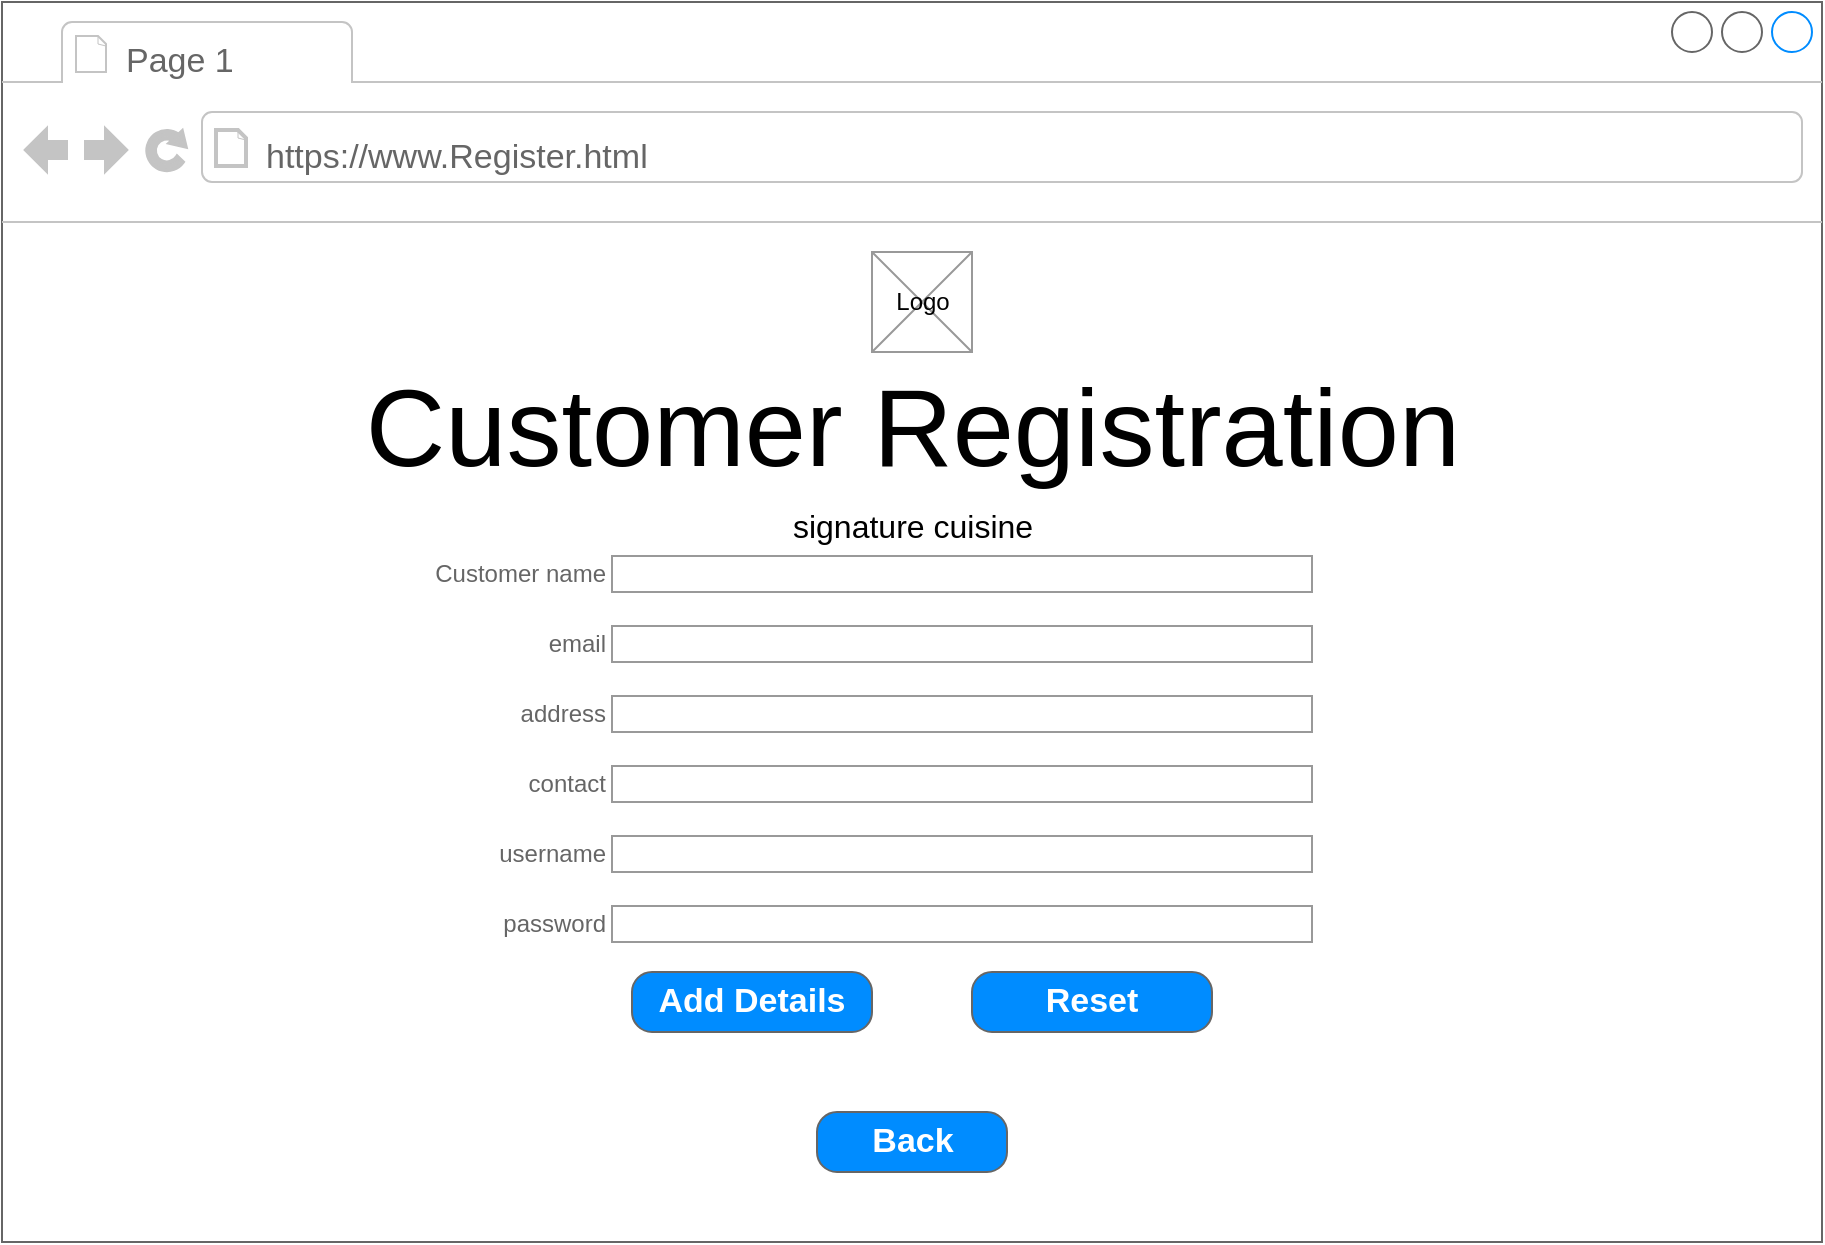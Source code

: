 <mxfile version="21.6.5" type="device">
  <diagram name="Page-1" id="GcQAFc7T_E8WWP9-CP-i">
    <mxGraphModel dx="1674" dy="836" grid="1" gridSize="10" guides="1" tooltips="1" connect="1" arrows="1" fold="1" page="1" pageScale="1" pageWidth="827" pageHeight="1169" math="0" shadow="0">
      <root>
        <mxCell id="0" />
        <mxCell id="1" parent="0" />
        <mxCell id="8R2meNSlnnWfXJwPKQnz-1" value="" style="strokeWidth=1;shadow=0;dashed=0;align=center;html=1;shape=mxgraph.mockup.containers.browserWindow;rSize=0;strokeColor=#666666;strokeColor2=#008cff;strokeColor3=#c4c4c4;mainText=,;recursiveResize=0;container=0;" vertex="1" parent="1">
          <mxGeometry x="50" y="115" width="910" height="620" as="geometry" />
        </mxCell>
        <mxCell id="8R2meNSlnnWfXJwPKQnz-2" value="Page 1" style="strokeWidth=1;shadow=0;dashed=0;align=center;html=1;shape=mxgraph.mockup.containers.anchor;fontSize=17;fontColor=#666666;align=left;whiteSpace=wrap;" vertex="1" parent="1">
          <mxGeometry x="110" y="132" width="110" height="26" as="geometry" />
        </mxCell>
        <mxCell id="8R2meNSlnnWfXJwPKQnz-3" value="https://www.Register.html" style="strokeWidth=1;shadow=0;dashed=0;align=center;html=1;shape=mxgraph.mockup.containers.anchor;rSize=0;fontSize=17;fontColor=#666666;align=left;" vertex="1" parent="1">
          <mxGeometry x="180" y="180" width="250" height="26" as="geometry" />
        </mxCell>
        <mxCell id="8R2meNSlnnWfXJwPKQnz-88" value="" style="group" vertex="1" connectable="0" parent="1">
          <mxGeometry x="485" y="240" width="50" height="50" as="geometry" />
        </mxCell>
        <mxCell id="8R2meNSlnnWfXJwPKQnz-86" value="" style="verticalLabelPosition=bottom;shadow=0;dashed=0;align=center;html=1;verticalAlign=top;strokeWidth=1;shape=mxgraph.mockup.graphics.simpleIcon;strokeColor=#999999;" vertex="1" parent="8R2meNSlnnWfXJwPKQnz-88">
          <mxGeometry width="50" height="50" as="geometry" />
        </mxCell>
        <mxCell id="8R2meNSlnnWfXJwPKQnz-87" value="Logo" style="text;html=1;align=center;verticalAlign=middle;resizable=0;points=[];autosize=1;strokeColor=none;fillColor=none;" vertex="1" parent="8R2meNSlnnWfXJwPKQnz-88">
          <mxGeometry y="10" width="50" height="30" as="geometry" />
        </mxCell>
        <mxCell id="8R2meNSlnnWfXJwPKQnz-89" value="&lt;font style=&quot;font-size: 55px;&quot;&gt;Customer Registration&lt;/font&gt;" style="text;html=1;align=center;verticalAlign=middle;resizable=0;points=[];autosize=1;strokeColor=none;fillColor=none;" vertex="1" parent="1">
          <mxGeometry x="220" y="287" width="570" height="80" as="geometry" />
        </mxCell>
        <mxCell id="8R2meNSlnnWfXJwPKQnz-146" value="&lt;font size=&quot;3&quot;&gt;signature cuisine&lt;/font&gt;" style="text;html=1;align=center;verticalAlign=middle;resizable=0;points=[];autosize=1;strokeColor=none;fillColor=none;" vertex="1" parent="1">
          <mxGeometry x="435" y="362" width="140" height="30" as="geometry" />
        </mxCell>
        <mxCell id="8R2meNSlnnWfXJwPKQnz-173" value="Add Details" style="strokeWidth=1;shadow=0;dashed=0;align=center;html=1;shape=mxgraph.mockup.buttons.button;strokeColor=#666666;fontColor=#ffffff;mainText=;buttonStyle=round;fontSize=17;fontStyle=1;fillColor=#008cff;whiteSpace=wrap;" vertex="1" parent="1">
          <mxGeometry x="365" y="600" width="120" height="30" as="geometry" />
        </mxCell>
        <mxCell id="8R2meNSlnnWfXJwPKQnz-174" value="Back" style="strokeWidth=1;shadow=0;dashed=0;align=center;html=1;shape=mxgraph.mockup.buttons.button;strokeColor=#666666;fontColor=#ffffff;mainText=;buttonStyle=round;fontSize=17;fontStyle=1;fillColor=#008cff;whiteSpace=wrap;" vertex="1" parent="1">
          <mxGeometry x="457.5" y="670" width="95" height="30" as="geometry" />
        </mxCell>
        <mxCell id="8R2meNSlnnWfXJwPKQnz-188" value="" style="group" vertex="1" connectable="0" parent="1">
          <mxGeometry x="305" y="392" width="400" height="193" as="geometry" />
        </mxCell>
        <mxCell id="8R2meNSlnnWfXJwPKQnz-175" value="Customer name" style="strokeWidth=1;shadow=0;dashed=0;align=center;html=1;shape=mxgraph.mockup.forms.anchor;align=right;spacingRight=2;fontColor=#666666;" vertex="1" parent="8R2meNSlnnWfXJwPKQnz-188">
          <mxGeometry width="50" height="18" as="geometry" />
        </mxCell>
        <mxCell id="8R2meNSlnnWfXJwPKQnz-176" value="" style="strokeWidth=1;shadow=0;dashed=0;align=center;html=1;shape=mxgraph.mockup.forms.rrect;fillColor=#ffffff;rSize=0;fontColor=#666666;align=left;spacingLeft=3;strokeColor=#999999;" vertex="1" parent="8R2meNSlnnWfXJwPKQnz-188">
          <mxGeometry x="50" width="350" height="18" as="geometry" />
        </mxCell>
        <mxCell id="8R2meNSlnnWfXJwPKQnz-177" value="email" style="strokeWidth=1;shadow=0;dashed=0;align=center;html=1;shape=mxgraph.mockup.forms.anchor;align=right;spacingRight=2;fontColor=#666666;" vertex="1" parent="8R2meNSlnnWfXJwPKQnz-188">
          <mxGeometry y="35" width="50" height="18" as="geometry" />
        </mxCell>
        <mxCell id="8R2meNSlnnWfXJwPKQnz-178" value="" style="strokeWidth=1;shadow=0;dashed=0;align=center;html=1;shape=mxgraph.mockup.forms.rrect;fillColor=#ffffff;rSize=0;fontColor=#666666;align=left;spacingLeft=3;strokeColor=#999999;" vertex="1" parent="8R2meNSlnnWfXJwPKQnz-188">
          <mxGeometry x="50" y="35" width="350" height="18" as="geometry" />
        </mxCell>
        <mxCell id="8R2meNSlnnWfXJwPKQnz-179" value="address" style="strokeWidth=1;shadow=0;dashed=0;align=center;html=1;shape=mxgraph.mockup.forms.anchor;align=right;spacingRight=2;fontColor=#666666;" vertex="1" parent="8R2meNSlnnWfXJwPKQnz-188">
          <mxGeometry y="70" width="50" height="18" as="geometry" />
        </mxCell>
        <mxCell id="8R2meNSlnnWfXJwPKQnz-180" value="" style="strokeWidth=1;shadow=0;dashed=0;align=center;html=1;shape=mxgraph.mockup.forms.rrect;fillColor=#ffffff;rSize=0;fontColor=#666666;align=left;spacingLeft=3;strokeColor=#999999;" vertex="1" parent="8R2meNSlnnWfXJwPKQnz-188">
          <mxGeometry x="50" y="70" width="350" height="18" as="geometry" />
        </mxCell>
        <mxCell id="8R2meNSlnnWfXJwPKQnz-181" value="contact" style="strokeWidth=1;shadow=0;dashed=0;align=center;html=1;shape=mxgraph.mockup.forms.anchor;align=right;spacingRight=2;fontColor=#666666;" vertex="1" parent="8R2meNSlnnWfXJwPKQnz-188">
          <mxGeometry y="105" width="50" height="18" as="geometry" />
        </mxCell>
        <mxCell id="8R2meNSlnnWfXJwPKQnz-182" value="" style="strokeWidth=1;shadow=0;dashed=0;align=center;html=1;shape=mxgraph.mockup.forms.rrect;fillColor=#ffffff;rSize=0;fontColor=#666666;align=left;spacingLeft=3;strokeColor=#999999;" vertex="1" parent="8R2meNSlnnWfXJwPKQnz-188">
          <mxGeometry x="50" y="105" width="350" height="18" as="geometry" />
        </mxCell>
        <mxCell id="8R2meNSlnnWfXJwPKQnz-183" value="username" style="strokeWidth=1;shadow=0;dashed=0;align=center;html=1;shape=mxgraph.mockup.forms.anchor;align=right;spacingRight=2;fontColor=#666666;" vertex="1" parent="8R2meNSlnnWfXJwPKQnz-188">
          <mxGeometry y="140" width="50" height="18" as="geometry" />
        </mxCell>
        <mxCell id="8R2meNSlnnWfXJwPKQnz-184" value="" style="strokeWidth=1;shadow=0;dashed=0;align=center;html=1;shape=mxgraph.mockup.forms.rrect;fillColor=#ffffff;rSize=0;fontColor=#666666;align=left;spacingLeft=3;strokeColor=#999999;" vertex="1" parent="8R2meNSlnnWfXJwPKQnz-188">
          <mxGeometry x="50" y="140" width="350" height="18" as="geometry" />
        </mxCell>
        <mxCell id="8R2meNSlnnWfXJwPKQnz-186" value="" style="strokeWidth=1;shadow=0;dashed=0;align=center;html=1;shape=mxgraph.mockup.forms.rrect;fillColor=#ffffff;rSize=0;fontColor=#666666;align=left;spacingLeft=3;strokeColor=#999999;" vertex="1" parent="8R2meNSlnnWfXJwPKQnz-188">
          <mxGeometry x="50" y="175" width="350" height="18" as="geometry" />
        </mxCell>
        <mxCell id="8R2meNSlnnWfXJwPKQnz-187" value="password" style="strokeWidth=1;shadow=0;dashed=0;align=center;html=1;shape=mxgraph.mockup.forms.anchor;align=right;spacingRight=2;fontColor=#666666;" vertex="1" parent="8R2meNSlnnWfXJwPKQnz-188">
          <mxGeometry y="175" width="50" height="18" as="geometry" />
        </mxCell>
        <mxCell id="8R2meNSlnnWfXJwPKQnz-189" value="Reset" style="strokeWidth=1;shadow=0;dashed=0;align=center;html=1;shape=mxgraph.mockup.buttons.button;strokeColor=#666666;fontColor=#ffffff;mainText=;buttonStyle=round;fontSize=17;fontStyle=1;fillColor=#008cff;whiteSpace=wrap;" vertex="1" parent="1">
          <mxGeometry x="535" y="600" width="120" height="30" as="geometry" />
        </mxCell>
      </root>
    </mxGraphModel>
  </diagram>
</mxfile>
